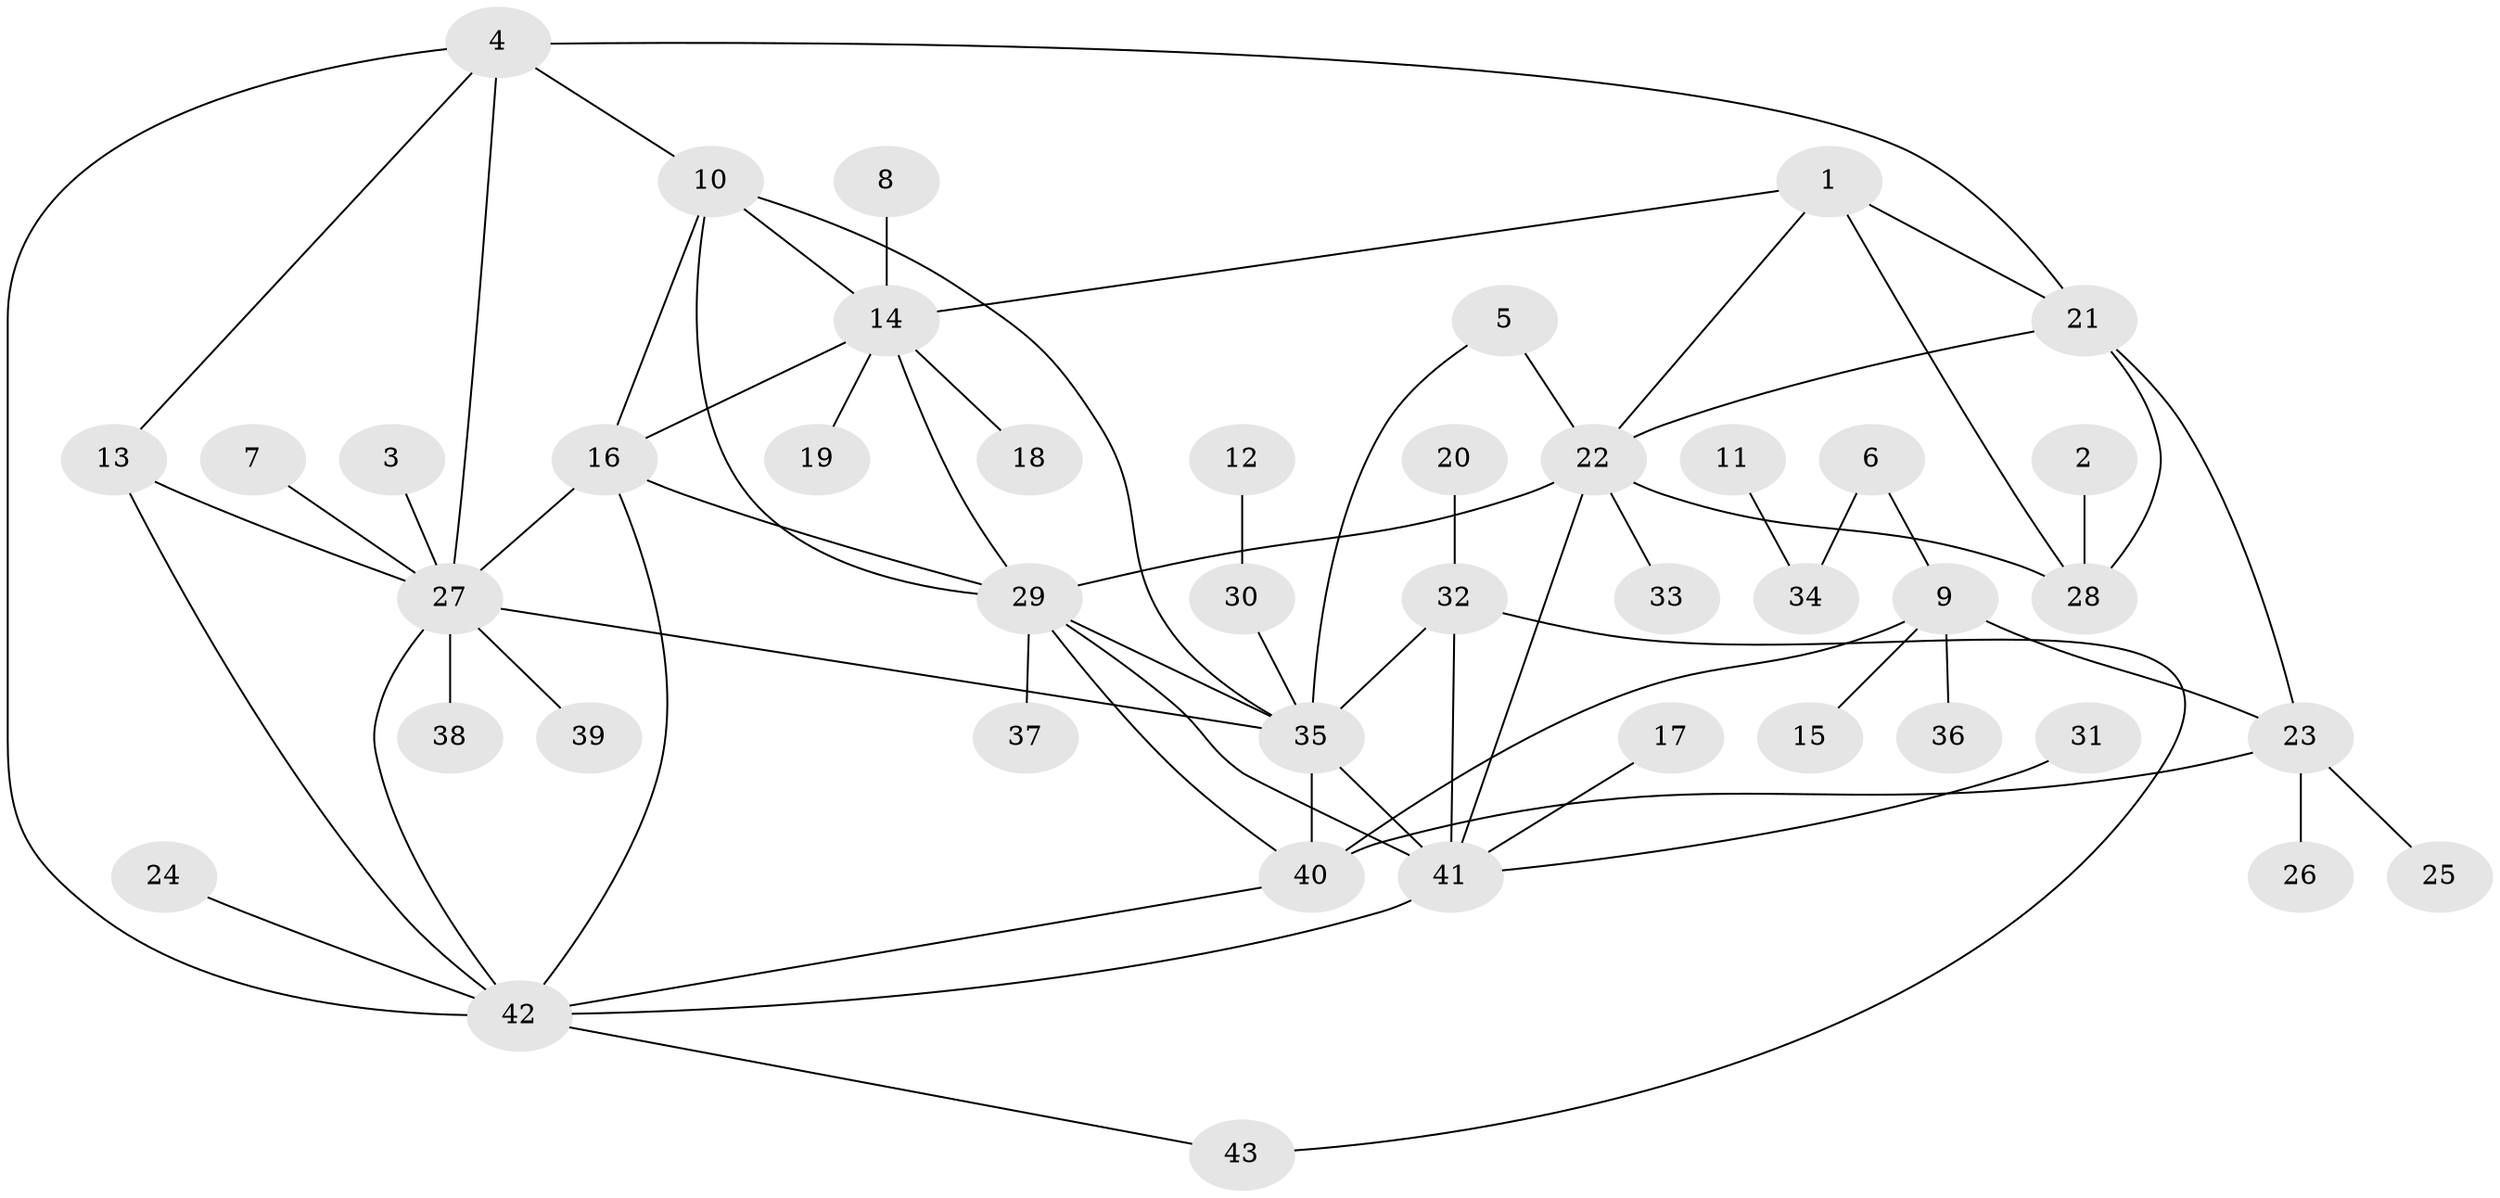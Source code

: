 // original degree distribution, {8: 0.046511627906976744, 6: 0.023255813953488372, 5: 0.05813953488372093, 7: 0.023255813953488372, 4: 0.03488372093023256, 11: 0.011627906976744186, 9: 0.03488372093023256, 10: 0.011627906976744186, 3: 0.046511627906976744, 1: 0.5465116279069767, 2: 0.16279069767441862}
// Generated by graph-tools (version 1.1) at 2025/37/03/04/25 23:37:35]
// undirected, 43 vertices, 67 edges
graph export_dot {
  node [color=gray90,style=filled];
  1;
  2;
  3;
  4;
  5;
  6;
  7;
  8;
  9;
  10;
  11;
  12;
  13;
  14;
  15;
  16;
  17;
  18;
  19;
  20;
  21;
  22;
  23;
  24;
  25;
  26;
  27;
  28;
  29;
  30;
  31;
  32;
  33;
  34;
  35;
  36;
  37;
  38;
  39;
  40;
  41;
  42;
  43;
  1 -- 14 [weight=1.0];
  1 -- 21 [weight=1.0];
  1 -- 22 [weight=1.0];
  1 -- 28 [weight=1.0];
  2 -- 28 [weight=1.0];
  3 -- 27 [weight=1.0];
  4 -- 10 [weight=1.0];
  4 -- 13 [weight=1.0];
  4 -- 21 [weight=1.0];
  4 -- 27 [weight=1.0];
  4 -- 42 [weight=1.0];
  5 -- 22 [weight=1.0];
  5 -- 35 [weight=1.0];
  6 -- 9 [weight=1.0];
  6 -- 34 [weight=1.0];
  7 -- 27 [weight=1.0];
  8 -- 14 [weight=1.0];
  9 -- 15 [weight=1.0];
  9 -- 23 [weight=1.0];
  9 -- 36 [weight=1.0];
  9 -- 40 [weight=2.0];
  10 -- 14 [weight=1.0];
  10 -- 16 [weight=1.0];
  10 -- 29 [weight=1.0];
  10 -- 35 [weight=1.0];
  11 -- 34 [weight=1.0];
  12 -- 30 [weight=1.0];
  13 -- 27 [weight=1.0];
  13 -- 42 [weight=1.0];
  14 -- 16 [weight=1.0];
  14 -- 18 [weight=1.0];
  14 -- 19 [weight=1.0];
  14 -- 29 [weight=1.0];
  16 -- 27 [weight=1.0];
  16 -- 29 [weight=1.0];
  16 -- 42 [weight=1.0];
  17 -- 41 [weight=1.0];
  20 -- 32 [weight=1.0];
  21 -- 22 [weight=1.0];
  21 -- 23 [weight=1.0];
  21 -- 28 [weight=1.0];
  22 -- 28 [weight=1.0];
  22 -- 29 [weight=2.0];
  22 -- 33 [weight=1.0];
  22 -- 41 [weight=1.0];
  23 -- 25 [weight=1.0];
  23 -- 26 [weight=1.0];
  23 -- 40 [weight=2.0];
  24 -- 42 [weight=1.0];
  27 -- 35 [weight=1.0];
  27 -- 38 [weight=1.0];
  27 -- 39 [weight=1.0];
  27 -- 42 [weight=1.0];
  29 -- 35 [weight=1.0];
  29 -- 37 [weight=1.0];
  29 -- 40 [weight=1.0];
  29 -- 41 [weight=1.0];
  30 -- 35 [weight=1.0];
  31 -- 41 [weight=1.0];
  32 -- 35 [weight=2.0];
  32 -- 41 [weight=2.0];
  32 -- 43 [weight=1.0];
  35 -- 40 [weight=1.0];
  35 -- 41 [weight=1.0];
  40 -- 42 [weight=1.0];
  41 -- 42 [weight=1.0];
  42 -- 43 [weight=1.0];
}
